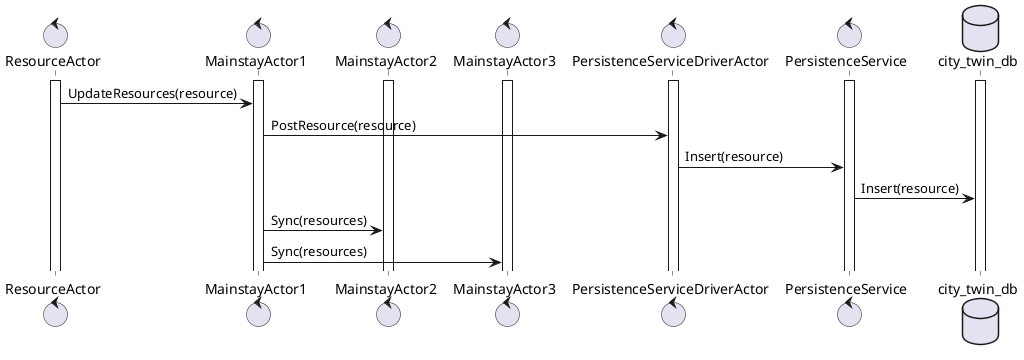 @startuml

control ResourceActor
control MainstayActor1
control MainstayActor2
control MainstayActor3
control PersistenceServiceDriverActor
control PersistenceService
database city_twin_db

activate ResourceActor
activate MainstayActor1
activate MainstayActor2
activate MainstayActor3
activate PersistenceServiceDriverActor
activate PersistenceService
activate city_twin_db

ResourceActor -> MainstayActor1 : UpdateResources(resource)
MainstayActor1 -> PersistenceServiceDriverActor : PostResource(resource)
PersistenceServiceDriverActor -> PersistenceService : Insert(resource)
PersistenceService -> city_twin_db : Insert(resource)

MainstayActor1 -> MainstayActor2 : Sync(resources)
MainstayActor1 -> MainstayActor3 : Sync(resources)

@enduml